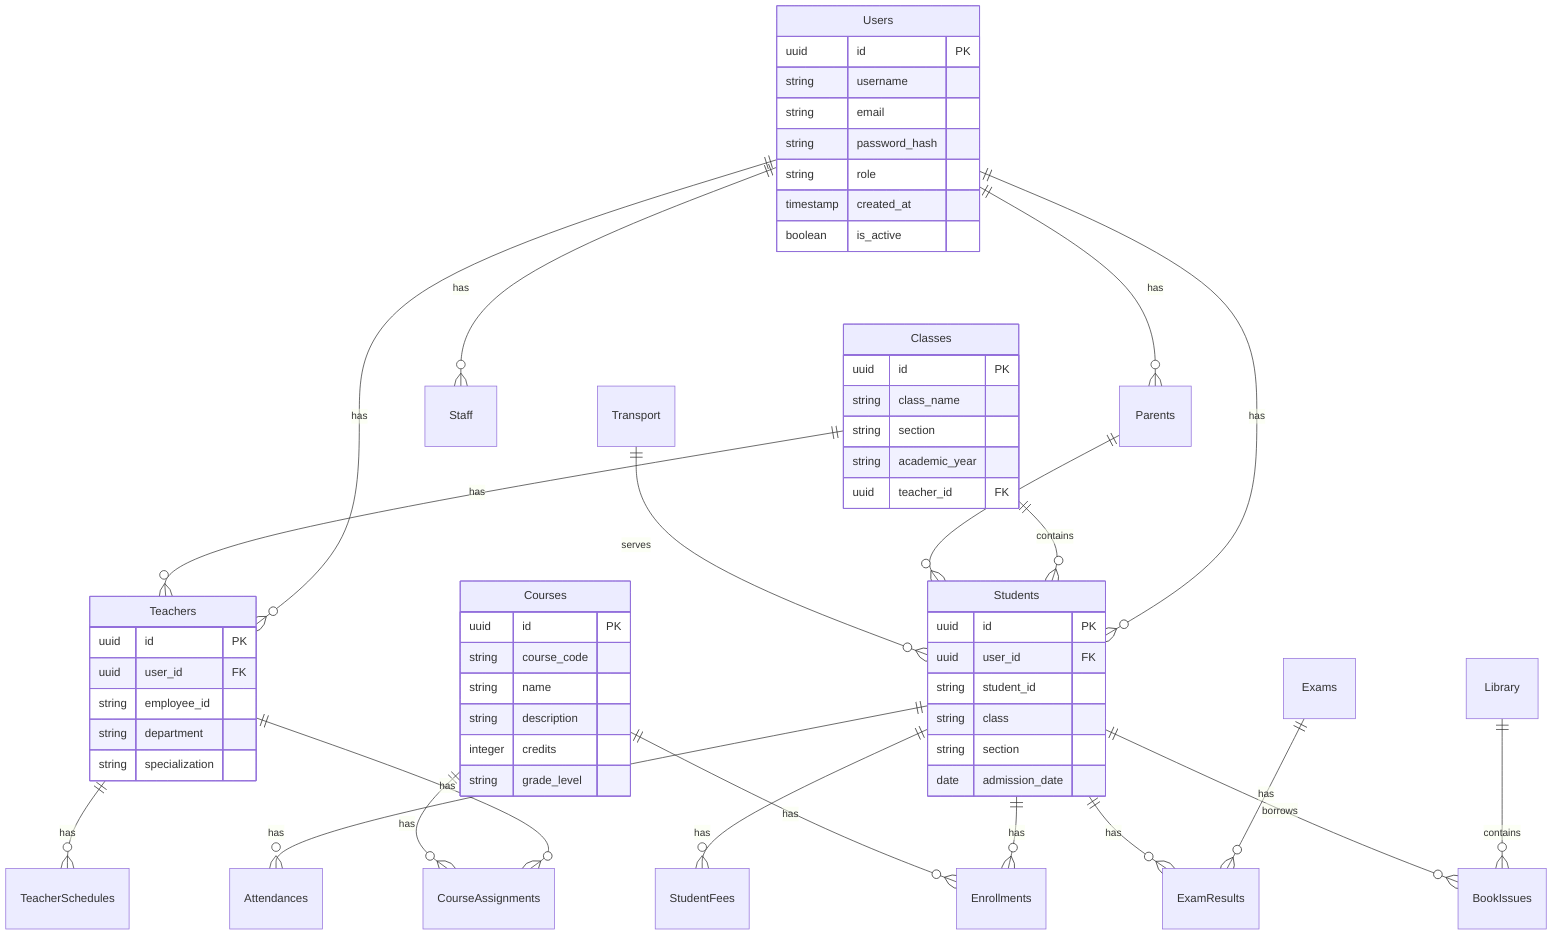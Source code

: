 erDiagram
    Users ||--o{ Students : has
    Users ||--o{ Teachers : has
    Users ||--o{ Parents : has
    Users ||--o{ Staff : has
    Students ||--o{ Enrollments : has
    Students ||--o{ Attendances : has
    Students ||--o{ StudentFees : has
    Teachers ||--o{ CourseAssignments : has
    Teachers ||--o{ TeacherSchedules : has
    Courses ||--o{ CourseAssignments : has
    Courses ||--o{ Enrollments : has
    Classes ||--o{ Students : contains
    Classes ||--o{ Teachers : has
    Exams ||--o{ ExamResults : has
    Students ||--o{ ExamResults : has
    Parents ||--o{ Students : has
    Transport ||--o{ Students : serves
    Library ||--o{ BookIssues : contains
    Students ||--o{ BookIssues : borrows

    Users {
        uuid id PK
        string username
        string email
        string password_hash
        string role
        timestamp created_at
        boolean is_active
    }

    Students {
        uuid id PK
        uuid user_id FK
        string student_id
        string class
        string section
        date admission_date
    }

    Teachers {
        uuid id PK
        uuid user_id FK
        string employee_id
        string department
        string specialization
    }

    Courses {
        uuid id PK
        string course_code
        string name
        string description
        integer credits
        string grade_level
    }

    Classes {
        uuid id PK
        string class_name
        string section
        string academic_year
        uuid teacher_id FK
    }